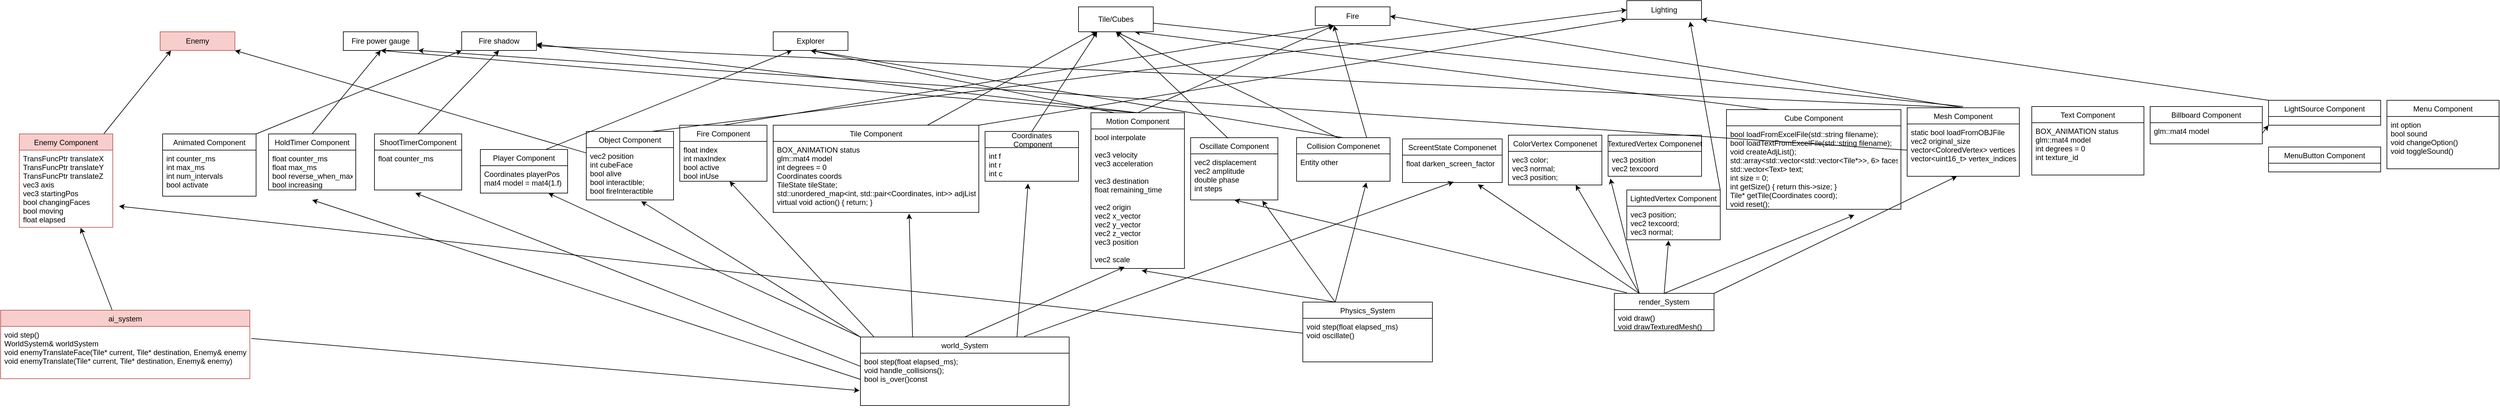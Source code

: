 <mxfile version="17.4.3" type="device"><diagram id="xaLkEGBgyU4ARqbKdLuw" name="Page-1"><mxGraphModel dx="3595" dy="1253" grid="1" gridSize="10" guides="1" tooltips="1" connect="1" arrows="1" fold="1" page="1" pageScale="1" pageWidth="1169" pageHeight="827" math="0" shadow="0"><root><mxCell id="0"/><mxCell id="1" parent="0"/><mxCell id="LXNFVAQIoo8b9Fh7_wEM-15" value="world_System" style="swimlane;fontStyle=0;childLayout=stackLayout;horizontal=1;startSize=26;fillColor=none;horizontalStack=0;resizeParent=1;resizeParentMax=0;resizeLast=0;collapsible=1;marginBottom=0;" parent="1" vertex="1"><mxGeometry x="420" y="580" width="335" height="110" as="geometry"/></mxCell><mxCell id="LXNFVAQIoo8b9Fh7_wEM-98" value="bool step(float elapsed_ms);&#10;&#9;void handle_collisions();&#10;bool is_over()const&#10;" style="text;strokeColor=none;fillColor=none;align=left;verticalAlign=top;spacingLeft=4;spacingRight=4;overflow=hidden;rotatable=0;points=[[0,0.5],[1,0.5]];portConstraint=eastwest;" parent="LXNFVAQIoo8b9Fh7_wEM-15" vertex="1"><mxGeometry y="26" width="335" height="84" as="geometry"/></mxCell><mxCell id="rXNSCl7O9J95xQZk8WKQ-17" style="edgeStyle=none;rounded=1;orthogonalLoop=1;jettySize=auto;html=1;exitX=0.25;exitY=0;exitDx=0;exitDy=0;entryX=0.024;entryY=1.092;entryDx=0;entryDy=0;entryPerimeter=0;strokeColor=default;" parent="1" source="LXNFVAQIoo8b9Fh7_wEM-16" target="LXNFVAQIoo8b9Fh7_wEM-78" edge="1"><mxGeometry relative="1" as="geometry"/></mxCell><mxCell id="rXNSCl7O9J95xQZk8WKQ-19" style="edgeStyle=none;rounded=1;orthogonalLoop=1;jettySize=auto;html=1;exitX=0.5;exitY=0;exitDx=0;exitDy=0;entryX=0.447;entryY=1.019;entryDx=0;entryDy=0;entryPerimeter=0;strokeColor=default;" parent="1" source="LXNFVAQIoo8b9Fh7_wEM-16" target="rXNSCl7O9J95xQZk8WKQ-14" edge="1"><mxGeometry relative="1" as="geometry"/></mxCell><mxCell id="LXNFVAQIoo8b9Fh7_wEM-16" value="render_System" style="swimlane;fontStyle=0;childLayout=stackLayout;horizontal=1;startSize=26;fillColor=none;horizontalStack=0;resizeParent=1;resizeParentMax=0;resizeLast=0;collapsible=1;marginBottom=0;" parent="1" vertex="1"><mxGeometry x="1630" y="510" width="160" height="60" as="geometry"/></mxCell><mxCell id="LXNFVAQIoo8b9Fh7_wEM-100" value="void draw()&#10;void drawTexturedMesh()" style="text;strokeColor=none;fillColor=none;align=left;verticalAlign=top;spacingLeft=4;spacingRight=4;overflow=hidden;rotatable=0;points=[[0,0.5],[1,0.5]];portConstraint=eastwest;" parent="LXNFVAQIoo8b9Fh7_wEM-16" vertex="1"><mxGeometry y="26" width="160" height="34" as="geometry"/></mxCell><mxCell id="LXNFVAQIoo8b9Fh7_wEM-18" value="" style="endArrow=classic;html=1;entryX=0.756;entryY=1.068;entryDx=0;entryDy=0;exitX=0.25;exitY=0;exitDx=0;exitDy=0;entryPerimeter=0;" parent="1" source="LXNFVAQIoo8b9Fh7_wEM-16" target="LXNFVAQIoo8b9Fh7_wEM-84" edge="1"><mxGeometry width="50" height="50" relative="1" as="geometry"><mxPoint x="615" y="319" as="sourcePoint"/><mxPoint x="665" y="269" as="targetPoint"/></mxGeometry></mxCell><mxCell id="LXNFVAQIoo8b9Fh7_wEM-19" value="" style="endArrow=classic;html=1;entryX=0.72;entryY=1;entryDx=0;entryDy=0;exitX=0.25;exitY=0;exitDx=0;exitDy=0;entryPerimeter=0;" parent="1" source="LXNFVAQIoo8b9Fh7_wEM-16" target="LXNFVAQIoo8b9Fh7_wEM-82" edge="1"><mxGeometry width="50" height="50" relative="1" as="geometry"><mxPoint x="1135.0" y="279" as="sourcePoint"/><mxPoint x="845.0" y="219" as="targetPoint"/></mxGeometry></mxCell><mxCell id="LXNFVAQIoo8b9Fh7_wEM-21" value="" style="endArrow=classic;html=1;entryX=0.733;entryY=1.068;entryDx=0;entryDy=0;exitX=0.5;exitY=0;exitDx=0;exitDy=0;entryPerimeter=0;" parent="1" source="LXNFVAQIoo8b9Fh7_wEM-16" target="LXNFVAQIoo8b9Fh7_wEM-76" edge="1"><mxGeometry width="50" height="50" relative="1" as="geometry"><mxPoint x="1165.0" y="279" as="sourcePoint"/><mxPoint x="1060.0" y="219" as="targetPoint"/></mxGeometry></mxCell><mxCell id="LXNFVAQIoo8b9Fh7_wEM-22" value="" style="endArrow=classic;html=1;entryX=0.444;entryY=1;entryDx=0;entryDy=0;entryPerimeter=0;exitX=1;exitY=0;exitDx=0;exitDy=0;" parent="1" source="LXNFVAQIoo8b9Fh7_wEM-16" target="LXNFVAQIoo8b9Fh7_wEM-72" edge="1"><mxGeometry width="50" height="50" relative="1" as="geometry"><mxPoint x="1155" y="269" as="sourcePoint"/><mxPoint x="1155.0" y="219" as="targetPoint"/></mxGeometry></mxCell><mxCell id="LXNFVAQIoo8b9Fh7_wEM-23" value="" style="endArrow=classic;html=1;entryX=0.747;entryY=1.045;entryDx=0;entryDy=0;exitX=0.25;exitY=0;exitDx=0;exitDy=0;entryPerimeter=0;" parent="1" source="LXNFVAQIoo8b9Fh7_wEM-17" target="LXNFVAQIoo8b9Fh7_wEM-86" edge="1"><mxGeometry width="50" height="50" relative="1" as="geometry"><mxPoint x="735.0" y="269" as="sourcePoint"/><mxPoint x="725.0" y="209" as="targetPoint"/></mxGeometry></mxCell><mxCell id="LXNFVAQIoo8b9Fh7_wEM-24" value="" style="endArrow=classic;html=1;entryX=0.542;entryY=1.014;entryDx=0;entryDy=0;exitX=0.25;exitY=0;exitDx=0;exitDy=0;entryPerimeter=0;" parent="1" source="LXNFVAQIoo8b9Fh7_wEM-17" target="LXNFVAQIoo8b9Fh7_wEM-88" edge="1"><mxGeometry width="50" height="50" relative="1" as="geometry"><mxPoint x="795" y="279" as="sourcePoint"/><mxPoint x="735.0" y="219" as="targetPoint"/></mxGeometry></mxCell><mxCell id="LXNFVAQIoo8b9Fh7_wEM-25" value="" style="endArrow=classic;html=1;entryX=0.821;entryY=1.014;entryDx=0;entryDy=0;exitX=0.25;exitY=0;exitDx=0;exitDy=0;entryPerimeter=0;" parent="1" source="LXNFVAQIoo8b9Fh7_wEM-17" target="LXNFVAQIoo8b9Fh7_wEM-68" edge="1"><mxGeometry width="50" height="50" relative="1" as="geometry"><mxPoint x="795" y="279" as="sourcePoint"/><mxPoint x="660" y="219" as="targetPoint"/></mxGeometry></mxCell><mxCell id="LXNFVAQIoo8b9Fh7_wEM-26" value="" style="endArrow=classic;html=1;entryX=0.779;entryY=1;entryDx=0;entryDy=0;exitX=0;exitY=0;exitDx=0;exitDy=0;entryPerimeter=0;" parent="1" source="LXNFVAQIoo8b9Fh7_wEM-15" target="LXNFVAQIoo8b9Fh7_wEM-55" edge="1"><mxGeometry width="50" height="50" relative="1" as="geometry"><mxPoint x="786" y="277.16" as="sourcePoint"/><mxPoint x="410.5" y="219" as="targetPoint"/></mxGeometry></mxCell><mxCell id="LXNFVAQIoo8b9Fh7_wEM-27" value="" style="endArrow=classic;html=1;entryX=0.629;entryY=1.024;entryDx=0;entryDy=0;exitX=0;exitY=0;exitDx=0;exitDy=0;entryPerimeter=0;" parent="1" source="LXNFVAQIoo8b9Fh7_wEM-15" target="LXNFVAQIoo8b9Fh7_wEM-62" edge="1"><mxGeometry width="50" height="50" relative="1" as="geometry"><mxPoint x="471.84" y="280.52" as="sourcePoint"/><mxPoint x="140" y="219" as="targetPoint"/></mxGeometry></mxCell><mxCell id="LXNFVAQIoo8b9Fh7_wEM-28" value="" style="endArrow=classic;html=1;entryX=0.571;entryY=1;entryDx=0;entryDy=0;exitX=0.064;exitY=-0.004;exitDx=0;exitDy=0;exitPerimeter=0;entryPerimeter=0;" parent="1" source="LXNFVAQIoo8b9Fh7_wEM-15" target="LXNFVAQIoo8b9Fh7_wEM-64" edge="1"><mxGeometry width="50" height="50" relative="1" as="geometry"><mxPoint x="465" y="279" as="sourcePoint"/><mxPoint x="230" y="219" as="targetPoint"/></mxGeometry></mxCell><mxCell id="LXNFVAQIoo8b9Fh7_wEM-29" value="" style="endArrow=classic;html=1;entryX=0.661;entryY=1.017;entryDx=0;entryDy=0;exitX=0.25;exitY=0;exitDx=0;exitDy=0;entryPerimeter=0;" parent="1" source="LXNFVAQIoo8b9Fh7_wEM-15" target="LXNFVAQIoo8b9Fh7_wEM-96" edge="1"><mxGeometry width="50" height="50" relative="1" as="geometry"><mxPoint x="495" y="265" as="sourcePoint"/><mxPoint x="320" y="219" as="targetPoint"/></mxGeometry></mxCell><mxCell id="LXNFVAQIoo8b9Fh7_wEM-30" value="" style="endArrow=classic;html=1;exitX=0.75;exitY=0;exitDx=0;exitDy=0;entryX=0.46;entryY=1.068;entryDx=0;entryDy=0;entryPerimeter=0;" parent="1" source="LXNFVAQIoo8b9Fh7_wEM-15" target="LXNFVAQIoo8b9Fh7_wEM-90" edge="1"><mxGeometry width="50" height="50" relative="1" as="geometry"><mxPoint x="485" y="269" as="sourcePoint"/><mxPoint x="490" y="219" as="targetPoint"/></mxGeometry></mxCell><mxCell id="LXNFVAQIoo8b9Fh7_wEM-31" value="" style="endArrow=classic;html=1;exitX=0.5;exitY=0;exitDx=0;exitDy=0;entryX=0.36;entryY=0.989;entryDx=0;entryDy=0;entryPerimeter=0;" parent="1" source="LXNFVAQIoo8b9Fh7_wEM-15" target="LXNFVAQIoo8b9Fh7_wEM-88" edge="1"><mxGeometry width="50" height="50" relative="1" as="geometry"><mxPoint x="495" y="279" as="sourcePoint"/><mxPoint x="555" y="219" as="targetPoint"/></mxGeometry></mxCell><mxCell id="LXNFVAQIoo8b9Fh7_wEM-32" value="" style="endArrow=classic;html=1;exitX=0.785;exitY=-0.009;exitDx=0;exitDy=0;entryX=0.513;entryY=0.977;entryDx=0;entryDy=0;exitPerimeter=0;entryPerimeter=0;" parent="1" source="LXNFVAQIoo8b9Fh7_wEM-15" target="LXNFVAQIoo8b9Fh7_wEM-84" edge="1"><mxGeometry width="50" height="50" relative="1" as="geometry"><mxPoint x="525" y="279" as="sourcePoint"/><mxPoint x="660" y="219" as="targetPoint"/></mxGeometry></mxCell><mxCell id="LXNFVAQIoo8b9Fh7_wEM-33" value="Explorer&lt;span style=&quot;color: rgba(0 , 0 , 0 , 0) ; font-family: monospace ; font-size: 0px&quot;&gt;%3CmxGraphModel%3E%3Croot%3E%3CmxCell%20id%3D%220%22%2F%3E%3CmxCell%20id%3D%221%22%20parent%3D%220%22%2F%3E%3CmxCell%20id%3D%222%22%20value%3D%22%22%20style%3D%22endArrow%3Dclassic%3Bhtml%3D1%3BexitX%3D0.5%3BexitY%3D0%3BexitDx%3D0%3BexitDy%3D0%3BentryX%3D0.5%3BentryY%3D1%3BentryDx%3D0%3BentryDy%3D0%3B%22%20edge%3D%221%22%20parent%3D%221%22%3E%3CmxGeometry%20width%3D%2250%22%20height%3D%2250%22%20relative%3D%221%22%20as%3D%22geometry%22%3E%3CmxPoint%20x%3D%22460%22%20y%3D%22220%22%20as%3D%22sourcePoint%22%2F%3E%3CmxPoint%20x%3D%22595%22%20y%3D%22160%22%20as%3D%22targetPoint%22%2F%3E%3C%2FmxGeometry%3E%3C%2FmxCell%3E%3C%2Froot%3E%3C%2FmxGraphModel%3E&lt;/span&gt;" style="rounded=0;whiteSpace=wrap;html=1;" parent="1" vertex="1"><mxGeometry x="280" y="90" width="120" height="30" as="geometry"/></mxCell><mxCell id="LXNFVAQIoo8b9Fh7_wEM-34" value="" style="endArrow=classic;html=1;exitX=0.75;exitY=0;exitDx=0;exitDy=0;entryX=0.25;entryY=1;entryDx=0;entryDy=0;" parent="1" source="LXNFVAQIoo8b9Fh7_wEM-54" target="LXNFVAQIoo8b9Fh7_wEM-33" edge="1"><mxGeometry width="50" height="50" relative="1" as="geometry"><mxPoint x="513" y="144" as="sourcePoint"/><mxPoint x="563" y="94" as="targetPoint"/></mxGeometry></mxCell><mxCell id="LXNFVAQIoo8b9Fh7_wEM-35" value="" style="endArrow=classic;html=1;exitX=0.25;exitY=0;exitDx=0;exitDy=0;entryX=0.5;entryY=1;entryDx=0;entryDy=0;" parent="1" source="LXNFVAQIoo8b9Fh7_wEM-87" target="LXNFVAQIoo8b9Fh7_wEM-33" edge="1"><mxGeometry width="50" height="50" relative="1" as="geometry"><mxPoint x="151.97" y="179" as="sourcePoint"/><mxPoint x="493" y="116.5" as="targetPoint"/></mxGeometry></mxCell><mxCell id="LXNFVAQIoo8b9Fh7_wEM-37" value="" style="endArrow=classic;html=1;exitX=0.75;exitY=0;exitDx=0;exitDy=0;entryX=0.25;entryY=1;entryDx=0;entryDy=0;" parent="1" source="LXNFVAQIoo8b9Fh7_wEM-95" target="LXNFVAQIoo8b9Fh7_wEM-36" edge="1"><mxGeometry width="50" height="50" relative="1" as="geometry"><mxPoint x="513" y="144" as="sourcePoint"/><mxPoint x="563" y="94" as="targetPoint"/></mxGeometry></mxCell><mxCell id="LXNFVAQIoo8b9Fh7_wEM-38" value="" style="endArrow=classic;html=1;exitX=0.5;exitY=0;exitDx=0;exitDy=0;entryX=0.25;entryY=1;entryDx=0;entryDy=0;" parent="1" source="LXNFVAQIoo8b9Fh7_wEM-89" target="LXNFVAQIoo8b9Fh7_wEM-36" edge="1"><mxGeometry width="50" height="50" relative="1" as="geometry"><mxPoint x="490" y="179" as="sourcePoint"/><mxPoint x="573" y="104" as="targetPoint"/></mxGeometry></mxCell><mxCell id="LXNFVAQIoo8b9Fh7_wEM-42" value="" style="endArrow=classic;html=1;exitX=0.5;exitY=0;exitDx=0;exitDy=0;entryX=0.5;entryY=1;entryDx=0;entryDy=0;" parent="1" source="LXNFVAQIoo8b9Fh7_wEM-85" target="LXNFVAQIoo8b9Fh7_wEM-33" edge="1"><mxGeometry width="50" height="50" relative="1" as="geometry"><mxPoint x="490" y="179" as="sourcePoint"/><mxPoint x="545" y="99" as="targetPoint"/></mxGeometry></mxCell><mxCell id="LXNFVAQIoo8b9Fh7_wEM-43" value="" style="endArrow=classic;html=1;exitX=0.453;exitY=0.014;exitDx=0;exitDy=0;entryX=0.5;entryY=1;entryDx=0;entryDy=0;exitPerimeter=0;" parent="1" source="LXNFVAQIoo8b9Fh7_wEM-85" target="LXNFVAQIoo8b9Fh7_wEM-36" edge="1"><mxGeometry width="50" height="50" relative="1" as="geometry"><mxPoint x="575" y="179" as="sourcePoint"/><mxPoint x="545" y="99" as="targetPoint"/></mxGeometry></mxCell><mxCell id="LXNFVAQIoo8b9Fh7_wEM-44" value="Fire" style="rounded=0;whiteSpace=wrap;html=1;" parent="1" vertex="1"><mxGeometry x="1150" y="50" width="120" height="30" as="geometry"/></mxCell><mxCell id="LXNFVAQIoo8b9Fh7_wEM-45" value="" style="endArrow=classic;html=1;exitX=0.5;exitY=0;exitDx=0;exitDy=0;entryX=0.25;entryY=1;entryDx=0;entryDy=0;" parent="1" source="LXNFVAQIoo8b9Fh7_wEM-63" target="LXNFVAQIoo8b9Fh7_wEM-44" edge="1"><mxGeometry width="50" height="50" relative="1" as="geometry"><mxPoint x="490" y="179" as="sourcePoint"/><mxPoint x="545" y="99" as="targetPoint"/></mxGeometry></mxCell><mxCell id="LXNFVAQIoo8b9Fh7_wEM-46" value="" style="endArrow=classic;html=1;exitX=0.5;exitY=0;exitDx=0;exitDy=0;entryX=0.25;entryY=1;entryDx=0;entryDy=0;" parent="1" source="LXNFVAQIoo8b9Fh7_wEM-87" target="LXNFVAQIoo8b9Fh7_wEM-44" edge="1"><mxGeometry width="50" height="50" relative="1" as="geometry"><mxPoint x="320" y="179" as="sourcePoint"/><mxPoint x="743" y="89" as="targetPoint"/></mxGeometry></mxCell><mxCell id="LXNFVAQIoo8b9Fh7_wEM-47" value="" style="endArrow=classic;html=1;exitX=0.75;exitY=0;exitDx=0;exitDy=0;entryX=0.25;entryY=1;entryDx=0;entryDy=0;" parent="1" source="LXNFVAQIoo8b9Fh7_wEM-85" target="LXNFVAQIoo8b9Fh7_wEM-44" edge="1"><mxGeometry width="50" height="50" relative="1" as="geometry"><mxPoint x="660" y="179" as="sourcePoint"/><mxPoint x="743" y="89" as="targetPoint"/></mxGeometry></mxCell><mxCell id="LXNFVAQIoo8b9Fh7_wEM-48" value="" style="endArrow=classic;html=1;exitX=0.429;exitY=0.01;exitDx=0;exitDy=0;entryX=0.5;entryY=1;entryDx=0;entryDy=0;exitPerimeter=0;" parent="1" source="LXNFVAQIoo8b9Fh7_wEM-67" target="LXNFVAQIoo8b9Fh7_wEM-36" edge="1"><mxGeometry width="50" height="50" relative="1" as="geometry"><mxPoint x="490" y="179" as="sourcePoint"/><mxPoint x="545" y="99" as="targetPoint"/></mxGeometry></mxCell><mxCell id="LXNFVAQIoo8b9Fh7_wEM-49" value="" style="endArrow=classic;html=1;exitX=0.25;exitY=0;exitDx=0;exitDy=0;entryX=0.75;entryY=1;entryDx=0;entryDy=0;" parent="1" source="LXNFVAQIoo8b9Fh7_wEM-75" target="LXNFVAQIoo8b9Fh7_wEM-36" edge="1"><mxGeometry width="50" height="50" relative="1" as="geometry"><mxPoint x="625" y="169" as="sourcePoint"/><mxPoint x="595" y="89" as="targetPoint"/></mxGeometry></mxCell><mxCell id="LXNFVAQIoo8b9Fh7_wEM-87" value="Motion Component" style="swimlane;fontStyle=0;childLayout=stackLayout;horizontal=1;startSize=26;fillColor=none;horizontalStack=0;resizeParent=1;resizeParentMax=0;resizeLast=0;collapsible=1;marginBottom=0;" parent="1" vertex="1"><mxGeometry x="790" y="220" width="150" height="250" as="geometry"/></mxCell><mxCell id="LXNFVAQIoo8b9Fh7_wEM-88" value="&#9;bool interpolate&#10;&#10;&#9;vec3 velocity&#10;&#9;vec3 acceleration&#10;&#10;&#9;vec3 destination&#10;&#9;float remaining_time&#10;&#10;&#9;vec2 origin&#10;&#9;vec2 x_vector&#10;&#9;vec2 y_vector&#10;&#9;vec2 z_vector&#10;&#9;vec3 position&#10;&#10;&#9;vec2 scale" style="text;strokeColor=none;fillColor=none;align=left;verticalAlign=top;spacingLeft=4;spacingRight=4;overflow=hidden;rotatable=0;points=[[0,0.5],[1,0.5]];portConstraint=eastwest;" parent="LXNFVAQIoo8b9Fh7_wEM-87" vertex="1"><mxGeometry y="26" width="150" height="224" as="geometry"/></mxCell><mxCell id="LXNFVAQIoo8b9Fh7_wEM-89" value="Coordinates&#10; Component" style="swimlane;fontStyle=0;childLayout=stackLayout;horizontal=1;startSize=26;fillColor=none;horizontalStack=0;resizeParent=1;resizeParentMax=0;resizeLast=0;collapsible=1;marginBottom=0;" parent="1" vertex="1"><mxGeometry x="620" y="250" width="150" height="80" as="geometry"/></mxCell><mxCell id="LXNFVAQIoo8b9Fh7_wEM-90" value="int f&#10;int r&#10;int c" style="text;strokeColor=none;fillColor=none;align=left;verticalAlign=top;spacingLeft=4;spacingRight=4;overflow=hidden;rotatable=0;points=[[0,0.5],[1,0.5]];portConstraint=eastwest;" parent="LXNFVAQIoo8b9Fh7_wEM-89" vertex="1"><mxGeometry y="26" width="150" height="54" as="geometry"/></mxCell><mxCell id="LXNFVAQIoo8b9Fh7_wEM-63" value="Fire Component" style="swimlane;fontStyle=0;childLayout=stackLayout;horizontal=1;startSize=26;horizontalStack=0;resizeParent=1;resizeParentMax=0;resizeLast=0;collapsible=1;marginBottom=0;" parent="1" vertex="1"><mxGeometry x="130" y="240" width="140" height="90" as="geometry"/></mxCell><mxCell id="LXNFVAQIoo8b9Fh7_wEM-64" value="float index&#10;int maxIndex&#10;bool active&#10;bool inUse" style="text;align=left;verticalAlign=top;spacingLeft=4;spacingRight=4;overflow=hidden;rotatable=0;points=[[0,0.5],[1,0.5]];portConstraint=eastwest;" parent="LXNFVAQIoo8b9Fh7_wEM-63" vertex="1"><mxGeometry y="26" width="140" height="64" as="geometry"/></mxCell><mxCell id="rXNSCl7O9J95xQZk8WKQ-11" style="edgeStyle=none;rounded=1;orthogonalLoop=1;jettySize=auto;html=1;exitX=1;exitY=0;exitDx=0;exitDy=0;entryX=0;entryY=1;entryDx=0;entryDy=0;strokeColor=default;" parent="1" source="LXNFVAQIoo8b9Fh7_wEM-95" target="rXNSCl7O9J95xQZk8WKQ-5" edge="1"><mxGeometry relative="1" as="geometry"/></mxCell><mxCell id="LXNFVAQIoo8b9Fh7_wEM-95" value="Tile Component" style="swimlane;fontStyle=0;childLayout=stackLayout;horizontal=1;startSize=26;fillColor=none;horizontalStack=0;resizeParent=1;resizeParentMax=0;resizeLast=0;collapsible=1;marginBottom=0;" parent="1" vertex="1"><mxGeometry x="280" y="240" width="330" height="140" as="geometry"/></mxCell><mxCell id="LXNFVAQIoo8b9Fh7_wEM-96" value="BOX_ANIMATION status&#10;glm::mat4 model&#10;int degrees = 0&#10;Coordinates coords&#10;TileState tileState;&#10;std::unordered_map&lt;int, std::pair&lt;Coordinates, int&gt;&gt; adjList&#10;virtual void action() { return; }" style="text;strokeColor=none;fillColor=none;align=left;verticalAlign=top;spacingLeft=4;spacingRight=4;overflow=hidden;rotatable=0;points=[[0,0.5],[1,0.5]];portConstraint=eastwest;" parent="LXNFVAQIoo8b9Fh7_wEM-95" vertex="1"><mxGeometry y="26" width="330" height="114" as="geometry"/></mxCell><mxCell id="rXNSCl7O9J95xQZk8WKQ-12" style="edgeStyle=none;rounded=1;orthogonalLoop=1;jettySize=auto;html=1;exitX=0.75;exitY=0;exitDx=0;exitDy=0;entryX=0;entryY=0.5;entryDx=0;entryDy=0;strokeColor=default;" parent="1" source="LXNFVAQIoo8b9Fh7_wEM-59" target="rXNSCl7O9J95xQZk8WKQ-5" edge="1"><mxGeometry relative="1" as="geometry"/></mxCell><mxCell id="Jor_2p0OTb7Sd8SptOt4-10" style="edgeStyle=none;rounded=0;orthogonalLoop=1;jettySize=auto;html=1;entryX=1;entryY=1;entryDx=0;entryDy=0;" edge="1" parent="1" source="LXNFVAQIoo8b9Fh7_wEM-59" target="Jor_2p0OTb7Sd8SptOt4-8"><mxGeometry relative="1" as="geometry"/></mxCell><mxCell id="LXNFVAQIoo8b9Fh7_wEM-59" value="Object Component" style="swimlane;fontStyle=0;childLayout=stackLayout;horizontal=1;startSize=26;fillColor=none;horizontalStack=0;resizeParent=1;resizeParentMax=0;resizeLast=0;collapsible=1;marginBottom=0;" parent="1" vertex="1"><mxGeometry x="-20" y="250" width="140" height="110" as="geometry"/></mxCell><mxCell id="LXNFVAQIoo8b9Fh7_wEM-62" value="vec2 position&#10;int cubeFace&#10;bool alive&#10;bool interactible;&#10;bool fireInteractible&#10;&#10;" style="text;strokeColor=none;fillColor=none;align=left;verticalAlign=top;spacingLeft=4;spacingRight=4;overflow=hidden;rotatable=0;points=[[0,0.5],[1,0.5]];portConstraint=eastwest;" parent="LXNFVAQIoo8b9Fh7_wEM-59" vertex="1"><mxGeometry y="26" width="140" height="84" as="geometry"/></mxCell><mxCell id="LXNFVAQIoo8b9Fh7_wEM-54" value="Player Component" style="swimlane;fontStyle=0;childLayout=stackLayout;horizontal=1;startSize=26;fillColor=none;horizontalStack=0;resizeParent=1;resizeParentMax=0;resizeLast=0;collapsible=1;marginBottom=0;" parent="1" vertex="1"><mxGeometry x="-190" y="279" width="140" height="70" as="geometry"/></mxCell><mxCell id="LXNFVAQIoo8b9Fh7_wEM-55" value="Coordinates playerPos&#10;mat4 model = mat4(1.f)" style="text;strokeColor=none;fillColor=none;align=left;verticalAlign=top;spacingLeft=4;spacingRight=4;overflow=hidden;rotatable=0;points=[[0,0.5],[1,0.5]];portConstraint=eastwest;" parent="LXNFVAQIoo8b9Fh7_wEM-54" vertex="1"><mxGeometry y="26" width="140" height="44" as="geometry"/></mxCell><mxCell id="LXNFVAQIoo8b9Fh7_wEM-71" value="Mesh Component" style="swimlane;fontStyle=0;childLayout=stackLayout;horizontal=1;startSize=26;fillColor=none;horizontalStack=0;resizeParent=1;resizeParentMax=0;resizeLast=0;collapsible=1;marginBottom=0;" parent="1" vertex="1"><mxGeometry x="2100" y="212" width="180" height="110" as="geometry"/></mxCell><mxCell id="LXNFVAQIoo8b9Fh7_wEM-72" value="static bool loadFromOBJFile&#10;vec2 original_size&#10;vector&lt;ColoredVertex&gt; vertices&#10;vector&lt;uint16_t&gt; vertex_indices;" style="text;strokeColor=none;fillColor=none;align=left;verticalAlign=top;spacingLeft=4;spacingRight=4;overflow=hidden;rotatable=0;points=[[0,0.5],[1,0.5]];portConstraint=eastwest;" parent="LXNFVAQIoo8b9Fh7_wEM-71" vertex="1"><mxGeometry y="26" width="180" height="84" as="geometry"/></mxCell><mxCell id="LXNFVAQIoo8b9Fh7_wEM-75" value="Cube Component" style="swimlane;fontStyle=0;childLayout=stackLayout;horizontal=1;startSize=26;fillColor=none;horizontalStack=0;resizeParent=1;resizeParentMax=0;resizeLast=0;collapsible=1;marginBottom=0;" parent="1" vertex="1"><mxGeometry x="1810" y="215" width="280" height="160" as="geometry"/></mxCell><mxCell id="LXNFVAQIoo8b9Fh7_wEM-76" value="&#9;bool loadFromExcelFile(std::string filename);&#10;&#9;bool loadTextFromExcelFile(std::string filename);&#10;&#9;void createAdjList();&#10;&#9;std::array&lt;std::vector&lt;std::vector&lt;Tile*&gt;&gt;, 6&gt; faces;&#10;&#9;std::vector&lt;Text&gt; text;&#10;&#9;int size = 0;&#10;&#9;int getSize() { return this-&gt;size; }&#10;&#9;Tile* getTile(Coordinates coord);&#10;&#9;void reset();" style="text;strokeColor=none;fillColor=none;align=left;verticalAlign=top;spacingLeft=4;spacingRight=4;overflow=hidden;rotatable=0;points=[[0,0.5],[1,0.5]];portConstraint=eastwest;" parent="LXNFVAQIoo8b9Fh7_wEM-75" vertex="1"><mxGeometry y="26" width="280" height="134" as="geometry"/></mxCell><mxCell id="LXNFVAQIoo8b9Fh7_wEM-77" value="TexturedVertex Componenet" style="swimlane;fontStyle=0;childLayout=stackLayout;horizontal=1;startSize=26;fillColor=none;horizontalStack=0;resizeParent=1;resizeParentMax=0;resizeLast=0;collapsible=1;marginBottom=0;" parent="1" vertex="1"><mxGeometry x="1620" y="256" width="150" height="66" as="geometry"/></mxCell><mxCell id="LXNFVAQIoo8b9Fh7_wEM-78" value="vec3 position&#10;vec2 texcoord" style="text;strokeColor=none;fillColor=none;align=left;verticalAlign=top;spacingLeft=4;spacingRight=4;overflow=hidden;rotatable=0;points=[[0,0.5],[1,0.5]];portConstraint=eastwest;" parent="LXNFVAQIoo8b9Fh7_wEM-77" vertex="1"><mxGeometry y="26" width="150" height="40" as="geometry"/></mxCell><mxCell id="LXNFVAQIoo8b9Fh7_wEM-81" value="ColorVertex Componenet" style="swimlane;fontStyle=0;childLayout=stackLayout;horizontal=1;startSize=26;horizontalStack=0;resizeParent=1;resizeParentMax=0;resizeLast=0;collapsible=1;marginBottom=0;" parent="1" vertex="1"><mxGeometry x="1460" y="256" width="150" height="80" as="geometry"/></mxCell><mxCell id="LXNFVAQIoo8b9Fh7_wEM-82" value="vec3 color;&#10;&#9;vec3 normal;&#10;vec3 position;" style="text;align=left;verticalAlign=top;spacingLeft=4;spacingRight=4;overflow=hidden;rotatable=0;points=[[0,0.5],[1,0.5]];portConstraint=eastwest;" parent="LXNFVAQIoo8b9Fh7_wEM-81" vertex="1"><mxGeometry y="26" width="150" height="54" as="geometry"/></mxCell><mxCell id="LXNFVAQIoo8b9Fh7_wEM-83" value="ScreentState Componenet" style="swimlane;fontStyle=0;childLayout=stackLayout;horizontal=1;startSize=26;fillColor=none;horizontalStack=0;resizeParent=1;resizeParentMax=0;resizeLast=0;collapsible=1;marginBottom=0;" parent="1" vertex="1"><mxGeometry x="1290" y="262" width="160" height="70" as="geometry"/></mxCell><mxCell id="LXNFVAQIoo8b9Fh7_wEM-84" value="float darken_screen_factor" style="text;strokeColor=none;fillColor=none;align=left;verticalAlign=top;spacingLeft=4;spacingRight=4;overflow=hidden;rotatable=0;points=[[0,0.5],[1,0.5]];portConstraint=eastwest;" parent="LXNFVAQIoo8b9Fh7_wEM-83" vertex="1"><mxGeometry y="26" width="160" height="44" as="geometry"/></mxCell><mxCell id="LXNFVAQIoo8b9Fh7_wEM-85" value="Collision Componenet" style="swimlane;fontStyle=0;childLayout=stackLayout;horizontal=1;startSize=26;fillColor=none;horizontalStack=0;resizeParent=1;resizeParentMax=0;resizeLast=0;collapsible=1;marginBottom=0;" parent="1" vertex="1"><mxGeometry x="1120" y="260" width="150" height="70" as="geometry"/></mxCell><mxCell id="LXNFVAQIoo8b9Fh7_wEM-86" value="Entity other" style="text;strokeColor=none;fillColor=none;align=left;verticalAlign=top;spacingLeft=4;spacingRight=4;overflow=hidden;rotatable=0;points=[[0,0.5],[1,0.5]];portConstraint=eastwest;" parent="LXNFVAQIoo8b9Fh7_wEM-85" vertex="1"><mxGeometry y="26" width="150" height="44" as="geometry"/></mxCell><mxCell id="LXNFVAQIoo8b9Fh7_wEM-67" value="Oscillate Component" style="swimlane;fontStyle=0;childLayout=stackLayout;horizontal=1;startSize=26;fillColor=none;horizontalStack=0;resizeParent=1;resizeParentMax=0;resizeLast=0;collapsible=1;marginBottom=0;" parent="1" vertex="1"><mxGeometry x="950" y="260" width="140" height="100" as="geometry"/></mxCell><mxCell id="LXNFVAQIoo8b9Fh7_wEM-68" value="vec2 displacement &#10;vec2 amplitude&#10;double phase&#10;int steps" style="text;strokeColor=none;fillColor=none;align=left;verticalAlign=top;spacingLeft=4;spacingRight=4;overflow=hidden;rotatable=0;points=[[0,0.5],[1,0.5]];portConstraint=eastwest;" parent="LXNFVAQIoo8b9Fh7_wEM-67" vertex="1"><mxGeometry y="26" width="140" height="74" as="geometry"/></mxCell><mxCell id="LXNFVAQIoo8b9Fh7_wEM-17" value="Physics_System" style="swimlane;fontStyle=0;childLayout=stackLayout;horizontal=1;startSize=26;fillColor=none;horizontalStack=0;resizeParent=1;resizeParentMax=0;resizeLast=0;collapsible=1;marginBottom=0;" parent="1" vertex="1"><mxGeometry x="1130" y="524" width="208" height="96" as="geometry"/></mxCell><mxCell id="LXNFVAQIoo8b9Fh7_wEM-99" value="void step(float elapsed_ms)&#10;&#9;void oscillate()" style="text;strokeColor=none;fillColor=none;align=left;verticalAlign=top;spacingLeft=4;spacingRight=4;overflow=hidden;rotatable=0;points=[[0,0.5],[1,0.5]];portConstraint=eastwest;" parent="LXNFVAQIoo8b9Fh7_wEM-17" vertex="1"><mxGeometry y="26" width="208" height="70" as="geometry"/></mxCell><mxCell id="PSWSiW8tKga976Qa5QfD-18" value="" style="endArrow=classic;html=1;entryX=0.5;entryY=1;entryDx=0;entryDy=0;exitX=0.125;exitY=-0.017;exitDx=0;exitDy=0;entryPerimeter=0;exitPerimeter=0;" parent="1" source="LXNFVAQIoo8b9Fh7_wEM-16" target="LXNFVAQIoo8b9Fh7_wEM-68" edge="1"><mxGeometry width="50" height="50" relative="1" as="geometry"><mxPoint x="1680" y="520" as="sourcePoint"/><mxPoint x="1420.96" y="344.992" as="targetPoint"/></mxGeometry></mxCell><mxCell id="qY-9SMK6ycwmwO59IhEl-10" value="Text Component" style="swimlane;fontStyle=0;childLayout=stackLayout;horizontal=1;startSize=26;fillColor=none;horizontalStack=0;resizeParent=1;resizeParentMax=0;resizeLast=0;collapsible=1;marginBottom=0;" parent="1" vertex="1"><mxGeometry x="2300" y="210" width="180" height="110" as="geometry"/></mxCell><mxCell id="qY-9SMK6ycwmwO59IhEl-11" value="&#9;BOX_ANIMATION status&#10;&#9;glm::mat4 model&#10;&#9;int degrees = 0&#10;&#9;int texture_id" style="text;strokeColor=none;fillColor=none;align=left;verticalAlign=top;spacingLeft=4;spacingRight=4;overflow=hidden;rotatable=0;points=[[0,0.5],[1,0.5]];portConstraint=eastwest;" parent="qY-9SMK6ycwmwO59IhEl-10" vertex="1"><mxGeometry y="26" width="180" height="84" as="geometry"/></mxCell><mxCell id="1cYcrCrqOUV5jDzo8VSp-1" value="HoldTimer Component" style="swimlane;fontStyle=0;childLayout=stackLayout;horizontal=1;startSize=26;fillColor=none;horizontalStack=0;resizeParent=1;resizeParentMax=0;resizeLast=0;collapsible=1;marginBottom=0;" parent="1" vertex="1"><mxGeometry x="-530" y="254" width="140" height="90" as="geometry"/></mxCell><mxCell id="1cYcrCrqOUV5jDzo8VSp-2" value="float counter_ms&#10;float max_ms&#10;bool reverse_when_max&#10;bool increasing" style="text;strokeColor=none;fillColor=none;align=left;verticalAlign=top;spacingLeft=4;spacingRight=4;overflow=hidden;rotatable=0;points=[[0,0.5],[1,0.5]];portConstraint=eastwest;" parent="1cYcrCrqOUV5jDzo8VSp-1" vertex="1"><mxGeometry y="26" width="140" height="64" as="geometry"/></mxCell><mxCell id="1cYcrCrqOUV5jDzo8VSp-3" value="ShootTimerComponent" style="swimlane;fontStyle=0;childLayout=stackLayout;horizontal=1;startSize=26;fillColor=none;horizontalStack=0;resizeParent=1;resizeParentMax=0;resizeLast=0;collapsible=1;marginBottom=0;" parent="1" vertex="1"><mxGeometry x="-360" y="254" width="140" height="90" as="geometry"/></mxCell><mxCell id="1cYcrCrqOUV5jDzo8VSp-4" value="float counter_ms" style="text;strokeColor=none;fillColor=none;align=left;verticalAlign=top;spacingLeft=4;spacingRight=4;overflow=hidden;rotatable=0;points=[[0,0.5],[1,0.5]];portConstraint=eastwest;" parent="1cYcrCrqOUV5jDzo8VSp-3" vertex="1"><mxGeometry y="26" width="140" height="64" as="geometry"/></mxCell><mxCell id="1cYcrCrqOUV5jDzo8VSp-5" value="Fire shadow" style="rounded=0;whiteSpace=wrap;html=1;" parent="1" vertex="1"><mxGeometry x="-220" y="90" width="120" height="30" as="geometry"/></mxCell><mxCell id="1cYcrCrqOUV5jDzo8VSp-6" value="Fire power gauge" style="rounded=0;whiteSpace=wrap;html=1;" parent="1" vertex="1"><mxGeometry x="-410" y="90" width="120" height="30" as="geometry"/></mxCell><mxCell id="1cYcrCrqOUV5jDzo8VSp-7" value="" style="endArrow=classic;html=1;rounded=0;entryX=0.5;entryY=1;entryDx=0;entryDy=0;exitX=0.5;exitY=0;exitDx=0;exitDy=0;" parent="1" source="1cYcrCrqOUV5jDzo8VSp-1" target="1cYcrCrqOUV5jDzo8VSp-6" edge="1"><mxGeometry width="50" height="50" relative="1" as="geometry"><mxPoint y="230" as="sourcePoint"/><mxPoint x="50" y="180" as="targetPoint"/></mxGeometry></mxCell><mxCell id="1cYcrCrqOUV5jDzo8VSp-9" value="" style="endArrow=classic;html=1;rounded=0;entryX=0.5;entryY=1;entryDx=0;entryDy=0;exitX=0.5;exitY=0;exitDx=0;exitDy=0;" parent="1" source="1cYcrCrqOUV5jDzo8VSp-3" target="1cYcrCrqOUV5jDzo8VSp-5" edge="1"><mxGeometry width="50" height="50" relative="1" as="geometry"><mxPoint x="90" y="200" as="sourcePoint"/><mxPoint x="140" y="150" as="targetPoint"/></mxGeometry></mxCell><mxCell id="1cYcrCrqOUV5jDzo8VSp-11" value="" style="endArrow=classic;html=1;rounded=0;exitX=0.5;exitY=0;exitDx=0;exitDy=0;entryX=1;entryY=0.5;entryDx=0;entryDy=0;" parent="1" source="LXNFVAQIoo8b9Fh7_wEM-71" target="LXNFVAQIoo8b9Fh7_wEM-44" edge="1"><mxGeometry width="50" height="50" relative="1" as="geometry"><mxPoint x="1130" y="350" as="sourcePoint"/><mxPoint x="1180" y="300" as="targetPoint"/></mxGeometry></mxCell><mxCell id="1cYcrCrqOUV5jDzo8VSp-14" value="" style="endArrow=classic;html=1;rounded=0;exitX=0.002;exitY=0.254;exitDx=0;exitDy=0;exitPerimeter=0;entryX=0.468;entryY=1.075;entryDx=0;entryDy=0;entryPerimeter=0;" parent="1" source="LXNFVAQIoo8b9Fh7_wEM-98" target="1cYcrCrqOUV5jDzo8VSp-4" edge="1"><mxGeometry width="50" height="50" relative="1" as="geometry"><mxPoint x="30" y="420" as="sourcePoint"/><mxPoint x="80" y="370" as="targetPoint"/></mxGeometry></mxCell><mxCell id="1cYcrCrqOUV5jDzo8VSp-15" value="" style="endArrow=classic;html=1;rounded=0;exitX=0;exitY=0.5;exitDx=0;exitDy=0;" parent="1" source="LXNFVAQIoo8b9Fh7_wEM-98" edge="1"><mxGeometry width="50" height="50" relative="1" as="geometry"><mxPoint x="30" y="420" as="sourcePoint"/><mxPoint x="-460" y="360" as="targetPoint"/></mxGeometry></mxCell><mxCell id="1cYcrCrqOUV5jDzo8VSp-16" value="" style="endArrow=classic;html=1;rounded=0;exitX=0.5;exitY=0;exitDx=0;exitDy=0;entryX=1;entryY=0.75;entryDx=0;entryDy=0;" parent="1" source="LXNFVAQIoo8b9Fh7_wEM-71" target="1cYcrCrqOUV5jDzo8VSp-5" edge="1"><mxGeometry width="50" height="50" relative="1" as="geometry"><mxPoint x="930" y="400" as="sourcePoint"/><mxPoint x="980" y="350" as="targetPoint"/></mxGeometry></mxCell><mxCell id="1cYcrCrqOUV5jDzo8VSp-17" value="" style="endArrow=classic;html=1;rounded=0;startArrow=none;exitX=0;exitY=0.5;exitDx=0;exitDy=0;" parent="1" source="LXNFVAQIoo8b9Fh7_wEM-72" edge="1"><mxGeometry width="50" height="50" relative="1" as="geometry"><mxPoint x="2130" y="310" as="sourcePoint"/><mxPoint x="-290" y="120" as="targetPoint"/></mxGeometry></mxCell><mxCell id="LXNFVAQIoo8b9Fh7_wEM-36" value="Tile/Cubes" style="rounded=0;whiteSpace=wrap;html=1;" parent="1" vertex="1"><mxGeometry x="770" y="50" width="120" height="40" as="geometry"/></mxCell><mxCell id="1cYcrCrqOUV5jDzo8VSp-20" value="" style="endArrow=none;html=1;rounded=0;" parent="1" target="LXNFVAQIoo8b9Fh7_wEM-36" edge="1"><mxGeometry width="50" height="50" relative="1" as="geometry"><mxPoint x="2190" y="210" as="sourcePoint"/><mxPoint x="-240" y="20" as="targetPoint"/></mxGeometry></mxCell><mxCell id="1cYcrCrqOUV5jDzo8VSp-23" value="" style="endArrow=classic;html=1;rounded=0;exitX=0.5;exitY=0;exitDx=0;exitDy=0;" parent="1" source="LXNFVAQIoo8b9Fh7_wEM-87" edge="1"><mxGeometry width="50" height="50" relative="1" as="geometry"><mxPoint x="390" y="380" as="sourcePoint"/><mxPoint x="-100" y="110" as="targetPoint"/></mxGeometry></mxCell><mxCell id="1cYcrCrqOUV5jDzo8VSp-24" value="" style="endArrow=classic;html=1;rounded=0;exitX=0.5;exitY=0;exitDx=0;exitDy=0;entryX=0.5;entryY=1;entryDx=0;entryDy=0;" parent="1" source="LXNFVAQIoo8b9Fh7_wEM-87" target="1cYcrCrqOUV5jDzo8VSp-6" edge="1"><mxGeometry width="50" height="50" relative="1" as="geometry"><mxPoint x="390" y="380" as="sourcePoint"/><mxPoint x="440" y="330" as="targetPoint"/></mxGeometry></mxCell><mxCell id="rXNSCl7O9J95xQZk8WKQ-1" value="Billboard Component" style="swimlane;fontStyle=0;childLayout=stackLayout;horizontal=1;startSize=26;horizontalStack=0;resizeParent=1;resizeParentMax=0;resizeLast=0;collapsible=1;marginBottom=0;" parent="1" vertex="1"><mxGeometry x="2490" y="210" width="180" height="60" as="geometry"/></mxCell><mxCell id="rXNSCl7O9J95xQZk8WKQ-2" value="glm::mat4 model" style="text;strokeColor=none;fillColor=none;align=left;verticalAlign=top;spacingLeft=4;spacingRight=4;overflow=hidden;rotatable=0;points=[[0,0.5],[1,0.5]];portConstraint=eastwest;" parent="rXNSCl7O9J95xQZk8WKQ-1" vertex="1"><mxGeometry y="26" width="180" height="34" as="geometry"/></mxCell><mxCell id="rXNSCl7O9J95xQZk8WKQ-7" style="rounded=1;orthogonalLoop=1;jettySize=auto;html=1;exitX=0;exitY=0;exitDx=0;exitDy=0;entryX=1;entryY=1;entryDx=0;entryDy=0;strokeColor=default;" parent="1" source="rXNSCl7O9J95xQZk8WKQ-3" target="rXNSCl7O9J95xQZk8WKQ-5" edge="1"><mxGeometry relative="1" as="geometry"/></mxCell><mxCell id="rXNSCl7O9J95xQZk8WKQ-3" value="LightSource Component" style="swimlane;fontStyle=0;childLayout=stackLayout;horizontal=1;startSize=26;horizontalStack=0;resizeParent=1;resizeParentMax=0;resizeLast=0;collapsible=1;marginBottom=0;" parent="1" vertex="1"><mxGeometry x="2680" y="200" width="180" height="40" as="geometry"/></mxCell><mxCell id="rXNSCl7O9J95xQZk8WKQ-5" value="Lighting&lt;br&gt;" style="rounded=0;whiteSpace=wrap;html=1;" parent="1" vertex="1"><mxGeometry x="1650" y="40" width="120" height="30" as="geometry"/></mxCell><mxCell id="rXNSCl7O9J95xQZk8WKQ-8" style="edgeStyle=none;rounded=1;orthogonalLoop=1;jettySize=auto;html=1;exitX=1;exitY=0.5;exitDx=0;exitDy=0;entryX=0;entryY=1;entryDx=0;entryDy=0;strokeColor=default;" parent="1" source="rXNSCl7O9J95xQZk8WKQ-2" target="rXNSCl7O9J95xQZk8WKQ-3" edge="1"><mxGeometry relative="1" as="geometry"/></mxCell><mxCell id="rXNSCl7O9J95xQZk8WKQ-9" value="Menu Component" style="swimlane;fontStyle=0;childLayout=stackLayout;horizontal=1;startSize=26;horizontalStack=0;resizeParent=1;resizeParentMax=0;resizeLast=0;collapsible=1;marginBottom=0;" parent="1" vertex="1"><mxGeometry x="2870" y="200" width="180" height="110" as="geometry"/></mxCell><mxCell id="rXNSCl7O9J95xQZk8WKQ-10" value="int option&#10;&#9;bool sound&#10;&#9;void changeOption()&#10;&#9;void toggleSound()" style="text;strokeColor=none;fillColor=none;align=left;verticalAlign=top;spacingLeft=4;spacingRight=4;overflow=hidden;rotatable=0;points=[[0,0.5],[1,0.5]];portConstraint=eastwest;" parent="rXNSCl7O9J95xQZk8WKQ-9" vertex="1"><mxGeometry y="26" width="180" height="84" as="geometry"/></mxCell><mxCell id="rXNSCl7O9J95xQZk8WKQ-18" style="edgeStyle=none;rounded=1;orthogonalLoop=1;jettySize=auto;html=1;exitX=1;exitY=0;exitDx=0;exitDy=0;entryX=0.847;entryY=1.122;entryDx=0;entryDy=0;entryPerimeter=0;strokeColor=default;" parent="1" source="rXNSCl7O9J95xQZk8WKQ-13" target="rXNSCl7O9J95xQZk8WKQ-5" edge="1"><mxGeometry relative="1" as="geometry"/></mxCell><mxCell id="rXNSCl7O9J95xQZk8WKQ-13" value="LightedVertex Component" style="swimlane;fontStyle=0;childLayout=stackLayout;horizontal=1;startSize=26;horizontalStack=0;resizeParent=1;resizeParentMax=0;resizeLast=0;collapsible=1;marginBottom=0;" parent="1" vertex="1"><mxGeometry x="1650" y="344" width="150" height="80" as="geometry"/></mxCell><mxCell id="rXNSCl7O9J95xQZk8WKQ-14" value="vec3 position;&#10;&#9;vec2 texcoord;&#10;&#9;vec3 normal;" style="text;strokeColor=none;fillColor=none;align=left;verticalAlign=top;spacingLeft=4;spacingRight=4;overflow=hidden;rotatable=0;points=[[0,0.5],[1,0.5]];portConstraint=eastwest;" parent="rXNSCl7O9J95xQZk8WKQ-13" vertex="1"><mxGeometry y="26" width="150" height="54" as="geometry"/></mxCell><mxCell id="rXNSCl7O9J95xQZk8WKQ-22" style="edgeStyle=none;rounded=1;orthogonalLoop=1;jettySize=auto;html=1;exitX=1;exitY=0;exitDx=0;exitDy=0;strokeColor=default;" parent="1" source="rXNSCl7O9J95xQZk8WKQ-20" edge="1"><mxGeometry relative="1" as="geometry"><mxPoint x="-220" y="120" as="targetPoint"/></mxGeometry></mxCell><mxCell id="rXNSCl7O9J95xQZk8WKQ-20" value="Animated Component" style="swimlane;fontStyle=0;childLayout=stackLayout;horizontal=1;startSize=26;horizontalStack=0;resizeParent=1;resizeParentMax=0;resizeLast=0;collapsible=1;marginBottom=0;" parent="1" vertex="1"><mxGeometry x="-700" y="254" width="150" height="100" as="geometry"/></mxCell><mxCell id="rXNSCl7O9J95xQZk8WKQ-21" value="int counter_ms&#10;&#9;int max_ms&#10;&#9;int num_intervals&#10;&#9;bool activate" style="text;strokeColor=none;fillColor=none;align=left;verticalAlign=top;spacingLeft=4;spacingRight=4;overflow=hidden;rotatable=0;points=[[0,0.5],[1,0.5]];portConstraint=eastwest;" parent="rXNSCl7O9J95xQZk8WKQ-20" vertex="1"><mxGeometry y="26" width="150" height="74" as="geometry"/></mxCell><mxCell id="ecNzoQFhELmKyU2BJ0jV-1" value="MenuButton Component" style="swimlane;fontStyle=0;childLayout=stackLayout;horizontal=1;startSize=26;horizontalStack=0;resizeParent=1;resizeParentMax=0;resizeLast=0;collapsible=1;marginBottom=0;" parent="1" vertex="1"><mxGeometry x="2680" y="275" width="180" height="40" as="geometry"/></mxCell><mxCell id="Jor_2p0OTb7Sd8SptOt4-9" style="edgeStyle=none;rounded=0;orthogonalLoop=1;jettySize=auto;html=1;entryX=0.146;entryY=1;entryDx=0;entryDy=0;entryPerimeter=0;" edge="1" parent="1" source="Jor_2p0OTb7Sd8SptOt4-1" target="Jor_2p0OTb7Sd8SptOt4-8"><mxGeometry relative="1" as="geometry"/></mxCell><mxCell id="Jor_2p0OTb7Sd8SptOt4-1" value="Enemy Component" style="swimlane;fontStyle=0;childLayout=stackLayout;horizontal=1;startSize=26;horizontalStack=0;resizeParent=1;resizeParentMax=0;resizeLast=0;collapsible=1;marginBottom=0;fillColor=#f8cecc;strokeColor=#b85450;" vertex="1" parent="1"><mxGeometry x="-930" y="254" width="150" height="150" as="geometry"/></mxCell><mxCell id="Jor_2p0OTb7Sd8SptOt4-2" value="&#9;TransFuncPtr translateX&#10;&#9;TransFuncPtr translateY&#10;&#9;TransFuncPtr translateZ&#10;&#9;vec3 axis&#10;&#9;vec3 startingPos&#10;&#9;bool changingFaces&#10;&#9;bool moving&#10;&#9;float elapsed" style="text;strokeColor=none;fillColor=none;align=left;verticalAlign=top;spacingLeft=4;spacingRight=4;overflow=hidden;rotatable=0;points=[[0,0.5],[1,0.5]];portConstraint=eastwest;" vertex="1" parent="Jor_2p0OTb7Sd8SptOt4-1"><mxGeometry y="26" width="150" height="124" as="geometry"/></mxCell><mxCell id="Jor_2p0OTb7Sd8SptOt4-6" style="rounded=0;orthogonalLoop=1;jettySize=auto;html=1;entryX=0.656;entryY=1.006;entryDx=0;entryDy=0;entryPerimeter=0;" edge="1" parent="1" source="Jor_2p0OTb7Sd8SptOt4-3" target="Jor_2p0OTb7Sd8SptOt4-2"><mxGeometry relative="1" as="geometry"/></mxCell><mxCell id="Jor_2p0OTb7Sd8SptOt4-3" value="ai_system" style="swimlane;fontStyle=0;childLayout=stackLayout;horizontal=1;startSize=26;fillColor=#f8cecc;horizontalStack=0;resizeParent=1;resizeParentMax=0;resizeLast=0;collapsible=1;marginBottom=0;strokeColor=#b85450;" vertex="1" parent="1"><mxGeometry x="-960" y="537" width="400" height="110" as="geometry"/></mxCell><mxCell id="Jor_2p0OTb7Sd8SptOt4-4" value="void step()&#10;WorldSystem&amp; worldSystem&#10;void enemyTranslateFace(Tile* current, Tile* destination, Enemy&amp; enemy)&#10;void enemyTranslate(Tile* current, Tile* destination, Enemy&amp; enemy)&#10;" style="text;strokeColor=none;fillColor=none;align=left;verticalAlign=top;spacingLeft=4;spacingRight=4;overflow=hidden;rotatable=0;points=[[0,0.5],[1,0.5]];portConstraint=eastwest;" vertex="1" parent="Jor_2p0OTb7Sd8SptOt4-3"><mxGeometry y="26" width="400" height="84" as="geometry"/></mxCell><mxCell id="Jor_2p0OTb7Sd8SptOt4-7" style="edgeStyle=none;rounded=0;orthogonalLoop=1;jettySize=auto;html=1;entryX=-0.004;entryY=0.715;entryDx=0;entryDy=0;entryPerimeter=0;exitX=1.006;exitY=0.23;exitDx=0;exitDy=0;exitPerimeter=0;" edge="1" parent="1" source="Jor_2p0OTb7Sd8SptOt4-4" target="LXNFVAQIoo8b9Fh7_wEM-98"><mxGeometry relative="1" as="geometry"/></mxCell><mxCell id="Jor_2p0OTb7Sd8SptOt4-8" value="Enemy" style="rounded=0;whiteSpace=wrap;html=1;fillColor=#f8cecc;strokeColor=#b85450;" vertex="1" parent="1"><mxGeometry x="-704" y="90" width="120" height="30" as="geometry"/></mxCell><mxCell id="Jor_2p0OTb7Sd8SptOt4-11" style="edgeStyle=none;rounded=0;orthogonalLoop=1;jettySize=auto;html=1;entryX=1.067;entryY=0.726;entryDx=0;entryDy=0;entryPerimeter=0;" edge="1" parent="1" source="LXNFVAQIoo8b9Fh7_wEM-99" target="Jor_2p0OTb7Sd8SptOt4-2"><mxGeometry relative="1" as="geometry"/></mxCell></root></mxGraphModel></diagram></mxfile>